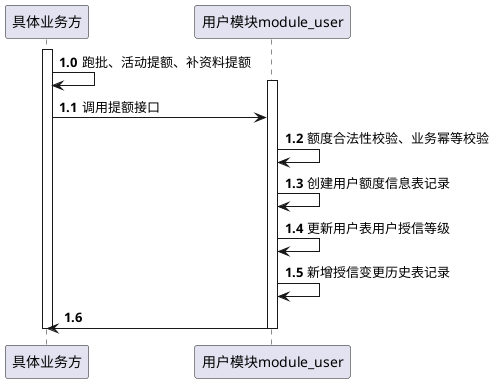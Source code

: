 @startuml
'https://plantuml.com/sequence-diagram

autonumber



autonumber 1.0
        activate 具体业务方
        具体业务方 ->具体业务方:跑批、活动提额、补资料提额
        activate 用户模块module_user
        具体业务方 -> 用户模块module_user : 调用提额接口
        用户模块module_user -> 用户模块module_user:额度合法性校验、业务幂等校验
        用户模块module_user -> 用户模块module_user:创建用户额度信息表记录
        用户模块module_user -> 用户模块module_user:更新用户表用户授信等级
        用户模块module_user -> 用户模块module_user:新增授信变更历史表记录
        用户模块module_user -> 具体业务方 :
        deactivate 用户模块module_user
        deactivate 具体业务方
@enduml